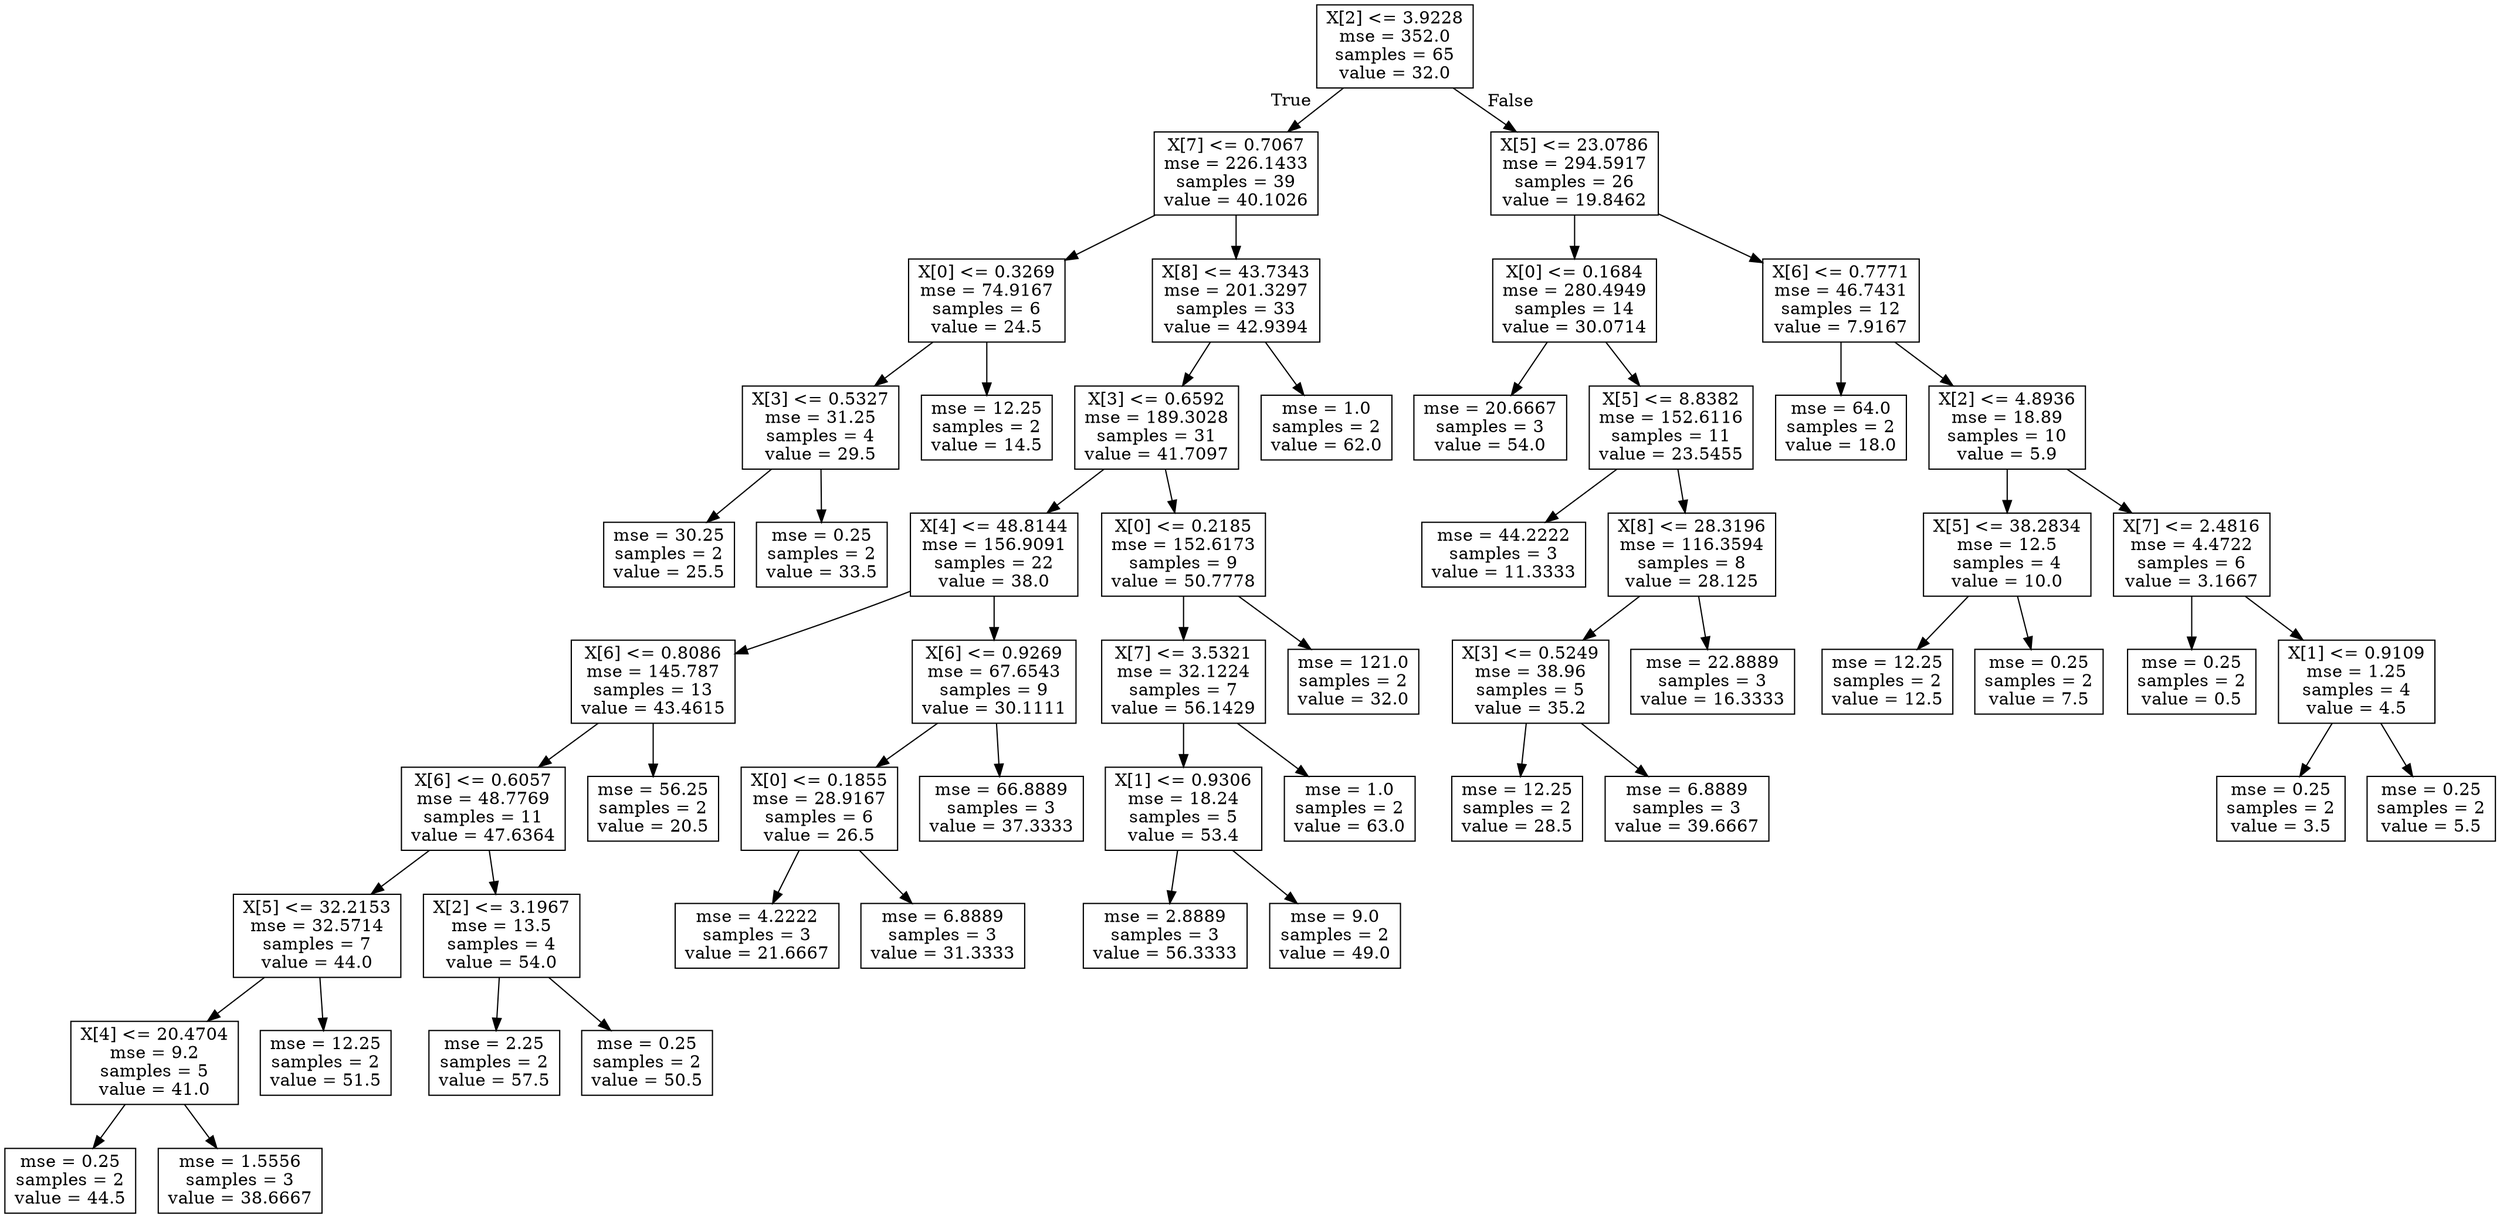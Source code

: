 digraph Tree {
node [shape=box] ;
0 [label="X[2] <= 3.9228\nmse = 352.0\nsamples = 65\nvalue = 32.0"] ;
1 [label="X[7] <= 0.7067\nmse = 226.1433\nsamples = 39\nvalue = 40.1026"] ;
0 -> 1 [labeldistance=2.5, labelangle=45, headlabel="True"] ;
2 [label="X[0] <= 0.3269\nmse = 74.9167\nsamples = 6\nvalue = 24.5"] ;
1 -> 2 ;
3 [label="X[3] <= 0.5327\nmse = 31.25\nsamples = 4\nvalue = 29.5"] ;
2 -> 3 ;
4 [label="mse = 30.25\nsamples = 2\nvalue = 25.5"] ;
3 -> 4 ;
5 [label="mse = 0.25\nsamples = 2\nvalue = 33.5"] ;
3 -> 5 ;
6 [label="mse = 12.25\nsamples = 2\nvalue = 14.5"] ;
2 -> 6 ;
7 [label="X[8] <= 43.7343\nmse = 201.3297\nsamples = 33\nvalue = 42.9394"] ;
1 -> 7 ;
8 [label="X[3] <= 0.6592\nmse = 189.3028\nsamples = 31\nvalue = 41.7097"] ;
7 -> 8 ;
9 [label="X[4] <= 48.8144\nmse = 156.9091\nsamples = 22\nvalue = 38.0"] ;
8 -> 9 ;
10 [label="X[6] <= 0.8086\nmse = 145.787\nsamples = 13\nvalue = 43.4615"] ;
9 -> 10 ;
11 [label="X[6] <= 0.6057\nmse = 48.7769\nsamples = 11\nvalue = 47.6364"] ;
10 -> 11 ;
12 [label="X[5] <= 32.2153\nmse = 32.5714\nsamples = 7\nvalue = 44.0"] ;
11 -> 12 ;
13 [label="X[4] <= 20.4704\nmse = 9.2\nsamples = 5\nvalue = 41.0"] ;
12 -> 13 ;
14 [label="mse = 0.25\nsamples = 2\nvalue = 44.5"] ;
13 -> 14 ;
15 [label="mse = 1.5556\nsamples = 3\nvalue = 38.6667"] ;
13 -> 15 ;
16 [label="mse = 12.25\nsamples = 2\nvalue = 51.5"] ;
12 -> 16 ;
17 [label="X[2] <= 3.1967\nmse = 13.5\nsamples = 4\nvalue = 54.0"] ;
11 -> 17 ;
18 [label="mse = 2.25\nsamples = 2\nvalue = 57.5"] ;
17 -> 18 ;
19 [label="mse = 0.25\nsamples = 2\nvalue = 50.5"] ;
17 -> 19 ;
20 [label="mse = 56.25\nsamples = 2\nvalue = 20.5"] ;
10 -> 20 ;
21 [label="X[6] <= 0.9269\nmse = 67.6543\nsamples = 9\nvalue = 30.1111"] ;
9 -> 21 ;
22 [label="X[0] <= 0.1855\nmse = 28.9167\nsamples = 6\nvalue = 26.5"] ;
21 -> 22 ;
23 [label="mse = 4.2222\nsamples = 3\nvalue = 21.6667"] ;
22 -> 23 ;
24 [label="mse = 6.8889\nsamples = 3\nvalue = 31.3333"] ;
22 -> 24 ;
25 [label="mse = 66.8889\nsamples = 3\nvalue = 37.3333"] ;
21 -> 25 ;
26 [label="X[0] <= 0.2185\nmse = 152.6173\nsamples = 9\nvalue = 50.7778"] ;
8 -> 26 ;
27 [label="X[7] <= 3.5321\nmse = 32.1224\nsamples = 7\nvalue = 56.1429"] ;
26 -> 27 ;
28 [label="X[1] <= 0.9306\nmse = 18.24\nsamples = 5\nvalue = 53.4"] ;
27 -> 28 ;
29 [label="mse = 2.8889\nsamples = 3\nvalue = 56.3333"] ;
28 -> 29 ;
30 [label="mse = 9.0\nsamples = 2\nvalue = 49.0"] ;
28 -> 30 ;
31 [label="mse = 1.0\nsamples = 2\nvalue = 63.0"] ;
27 -> 31 ;
32 [label="mse = 121.0\nsamples = 2\nvalue = 32.0"] ;
26 -> 32 ;
33 [label="mse = 1.0\nsamples = 2\nvalue = 62.0"] ;
7 -> 33 ;
34 [label="X[5] <= 23.0786\nmse = 294.5917\nsamples = 26\nvalue = 19.8462"] ;
0 -> 34 [labeldistance=2.5, labelangle=-45, headlabel="False"] ;
35 [label="X[0] <= 0.1684\nmse = 280.4949\nsamples = 14\nvalue = 30.0714"] ;
34 -> 35 ;
36 [label="mse = 20.6667\nsamples = 3\nvalue = 54.0"] ;
35 -> 36 ;
37 [label="X[5] <= 8.8382\nmse = 152.6116\nsamples = 11\nvalue = 23.5455"] ;
35 -> 37 ;
38 [label="mse = 44.2222\nsamples = 3\nvalue = 11.3333"] ;
37 -> 38 ;
39 [label="X[8] <= 28.3196\nmse = 116.3594\nsamples = 8\nvalue = 28.125"] ;
37 -> 39 ;
40 [label="X[3] <= 0.5249\nmse = 38.96\nsamples = 5\nvalue = 35.2"] ;
39 -> 40 ;
41 [label="mse = 12.25\nsamples = 2\nvalue = 28.5"] ;
40 -> 41 ;
42 [label="mse = 6.8889\nsamples = 3\nvalue = 39.6667"] ;
40 -> 42 ;
43 [label="mse = 22.8889\nsamples = 3\nvalue = 16.3333"] ;
39 -> 43 ;
44 [label="X[6] <= 0.7771\nmse = 46.7431\nsamples = 12\nvalue = 7.9167"] ;
34 -> 44 ;
45 [label="mse = 64.0\nsamples = 2\nvalue = 18.0"] ;
44 -> 45 ;
46 [label="X[2] <= 4.8936\nmse = 18.89\nsamples = 10\nvalue = 5.9"] ;
44 -> 46 ;
47 [label="X[5] <= 38.2834\nmse = 12.5\nsamples = 4\nvalue = 10.0"] ;
46 -> 47 ;
48 [label="mse = 12.25\nsamples = 2\nvalue = 12.5"] ;
47 -> 48 ;
49 [label="mse = 0.25\nsamples = 2\nvalue = 7.5"] ;
47 -> 49 ;
50 [label="X[7] <= 2.4816\nmse = 4.4722\nsamples = 6\nvalue = 3.1667"] ;
46 -> 50 ;
51 [label="mse = 0.25\nsamples = 2\nvalue = 0.5"] ;
50 -> 51 ;
52 [label="X[1] <= 0.9109\nmse = 1.25\nsamples = 4\nvalue = 4.5"] ;
50 -> 52 ;
53 [label="mse = 0.25\nsamples = 2\nvalue = 3.5"] ;
52 -> 53 ;
54 [label="mse = 0.25\nsamples = 2\nvalue = 5.5"] ;
52 -> 54 ;
}